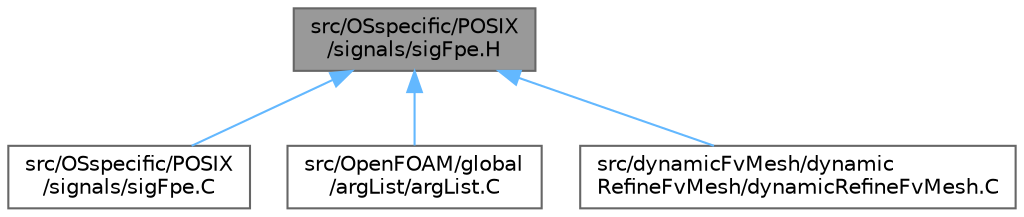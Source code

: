 digraph "src/OSspecific/POSIX/signals/sigFpe.H"
{
 // LATEX_PDF_SIZE
  bgcolor="transparent";
  edge [fontname=Helvetica,fontsize=10,labelfontname=Helvetica,labelfontsize=10];
  node [fontname=Helvetica,fontsize=10,shape=box,height=0.2,width=0.4];
  Node1 [id="Node000001",label="src/OSspecific/POSIX\l/signals/sigFpe.H",height=0.2,width=0.4,color="gray40", fillcolor="grey60", style="filled", fontcolor="black",tooltip=" "];
  Node1 -> Node2 [id="edge1_Node000001_Node000002",dir="back",color="steelblue1",style="solid",tooltip=" "];
  Node2 [id="Node000002",label="src/OSspecific/POSIX\l/signals/sigFpe.C",height=0.2,width=0.4,color="grey40", fillcolor="white", style="filled",URL="$sigFpe_8C.html",tooltip=" "];
  Node1 -> Node3 [id="edge2_Node000001_Node000003",dir="back",color="steelblue1",style="solid",tooltip=" "];
  Node3 [id="Node000003",label="src/OpenFOAM/global\l/argList/argList.C",height=0.2,width=0.4,color="grey40", fillcolor="white", style="filled",URL="$argList_8C.html",tooltip=" "];
  Node1 -> Node4 [id="edge3_Node000001_Node000004",dir="back",color="steelblue1",style="solid",tooltip=" "];
  Node4 [id="Node000004",label="src/dynamicFvMesh/dynamic\lRefineFvMesh/dynamicRefineFvMesh.C",height=0.2,width=0.4,color="grey40", fillcolor="white", style="filled",URL="$dynamicRefineFvMesh_8C.html",tooltip=" "];
}

